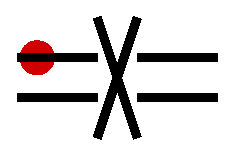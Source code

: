 #FIG 3.2
Landscape
Center
Inches
Letter  
100.00
Single
-2
1200 2
1 3 0 8 20 20 50 0 20 0.000 1 0.0000 4200 4050 75 75 4200 4050 4200 4125
2 2 0 5 7 7 50 0 -1 0.000 0 0 -1 0 0 5
	 3975 3675 5625 3675 5625 4725 3975 4725 3975 3675
2 1 0 5 0 7 50 0 -1 0.000 0 0 -1 0 0 2
	 4650 3750 4950 4650
2 1 0 5 0 7 50 0 -1 0.000 0 0 -1 0 0 2
	 4950 3750 4650 4650
2 1 0 5 0 7 50 0 -1 0.000 0 0 -1 0 0 2
	 4050 4350 4650 4350
2 1 0 5 0 7 50 0 -1 0.000 0 0 -1 0 0 2
	 4050 4050 4650 4050
2 1 0 5 0 7 50 0 -1 0.000 0 0 -1 0 0 2
	 4950 4050 5550 4050
2 1 0 5 0 7 50 0 -1 0.000 0 0 -1 0 0 2
	 4950 4350 5550 4350
